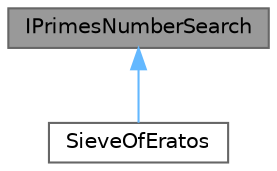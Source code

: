 digraph "IPrimesNumberSearch"
{
 // LATEX_PDF_SIZE
  bgcolor="transparent";
  edge [fontname=Helvetica,fontsize=10,labelfontname=Helvetica,labelfontsize=10];
  node [fontname=Helvetica,fontsize=10,shape=box,height=0.2,width=0.4];
  Node1 [id="Node000001",label="IPrimesNumberSearch",height=0.2,width=0.4,color="gray40", fillcolor="grey60", style="filled", fontcolor="black",tooltip="Interfaz para algoritmos de búsqueda de números primos."];
  Node1 -> Node2 [id="edge1_Node000001_Node000002",dir="back",color="steelblue1",style="solid",tooltip=" "];
  Node2 [id="Node000002",label="SieveOfEratos",height=0.2,width=0.4,color="gray40", fillcolor="white", style="filled",URL="$class_sieve_of_eratos.html",tooltip="Implementa la interfaz IPrimesNumberSearch usando la Criba de Eratóstenes."];
}

